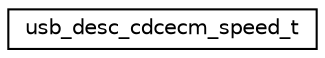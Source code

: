 digraph "Graphical Class Hierarchy"
{
 // LATEX_PDF_SIZE
  edge [fontname="Helvetica",fontsize="10",labelfontname="Helvetica",labelfontsize="10"];
  node [fontname="Helvetica",fontsize="10",shape=record];
  rankdir="LR";
  Node0 [label="usb_desc_cdcecm_speed_t",height=0.2,width=0.4,color="black", fillcolor="white", style="filled",URL="$structusb__desc__cdcecm__speed__t.html",tooltip="USB CDC ECM connection speed change notification."];
}
